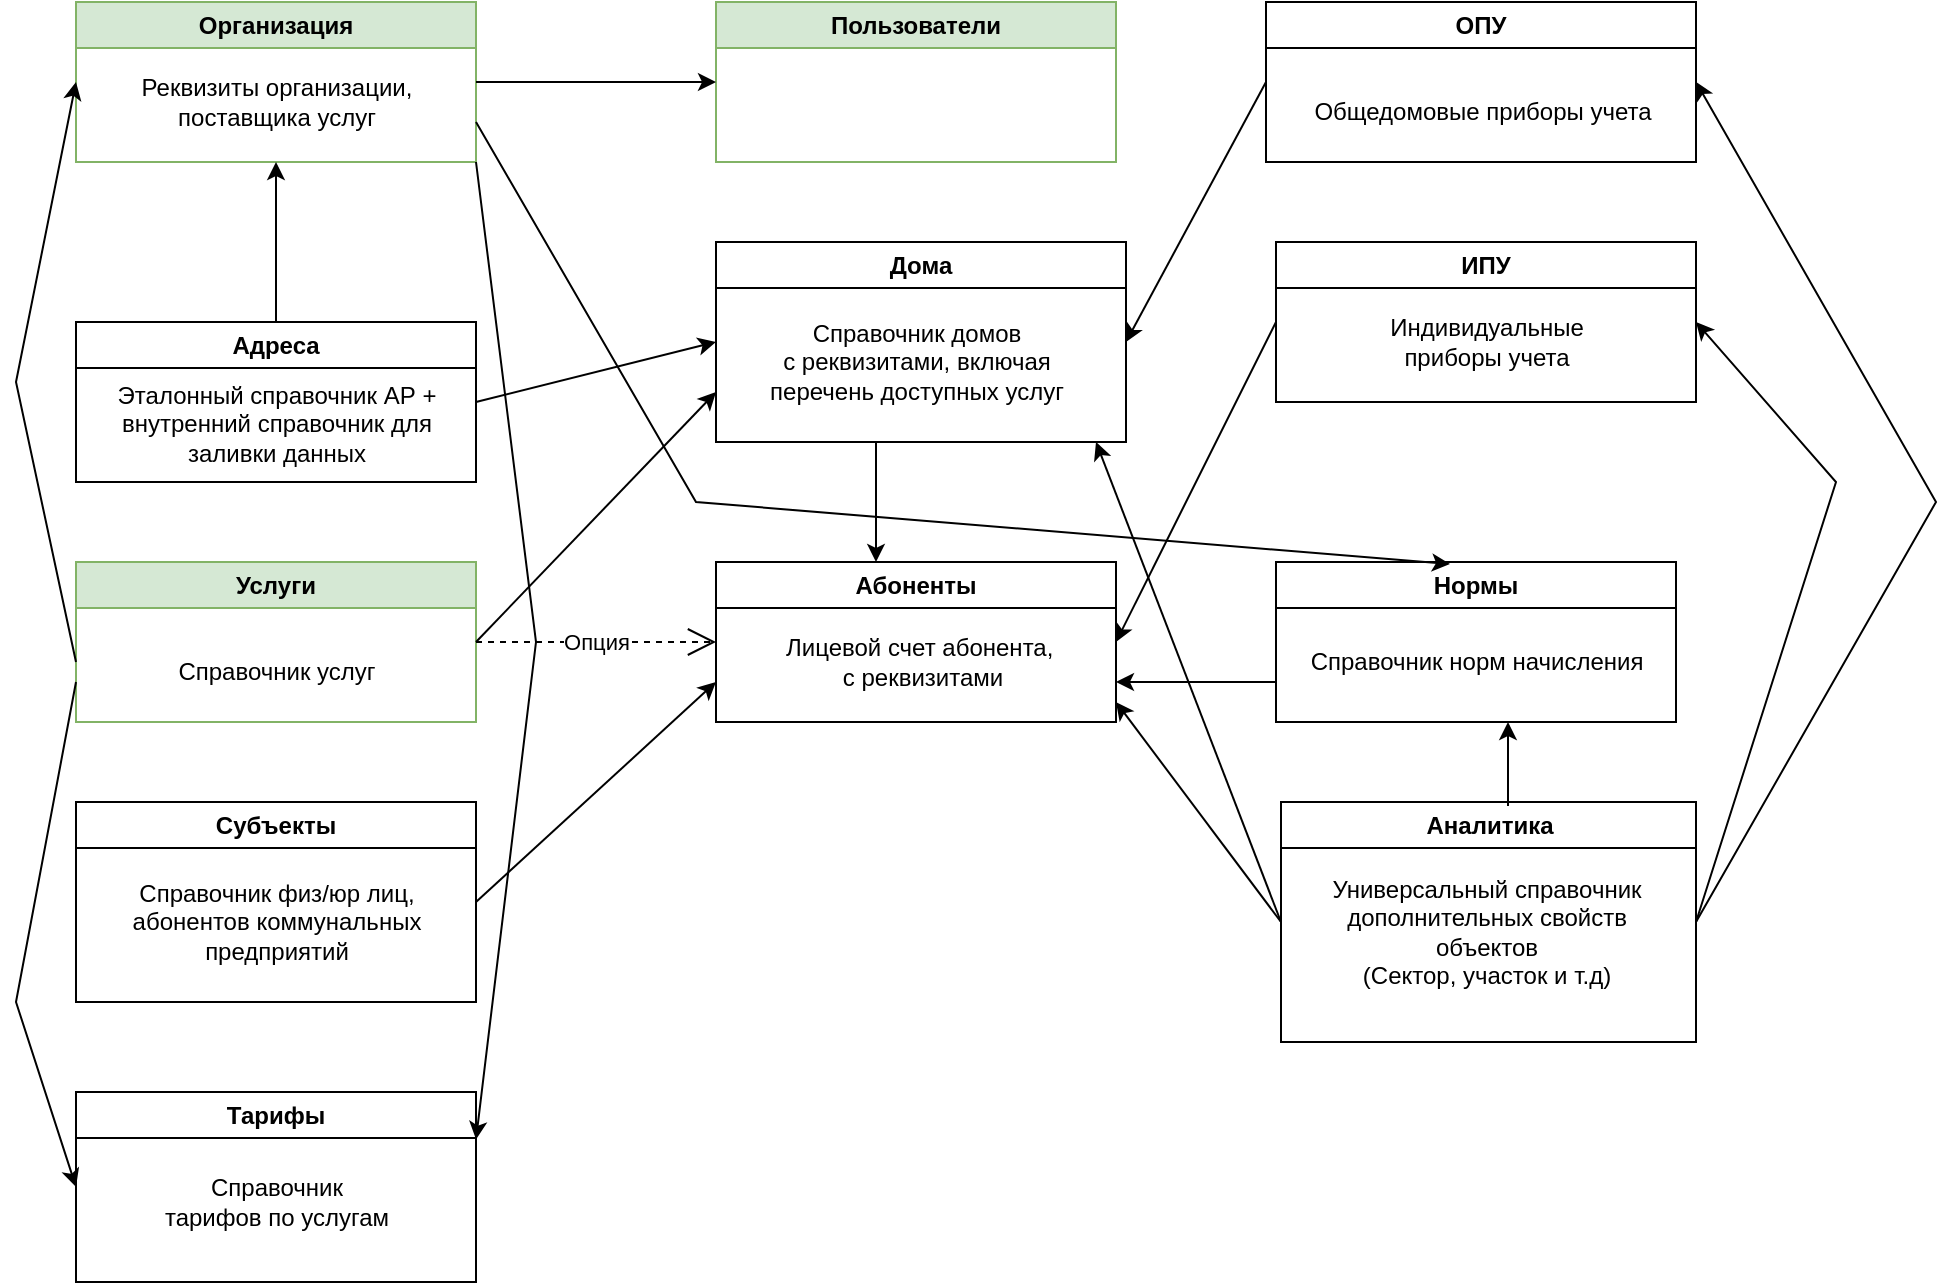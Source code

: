 <mxfile version="20.5.3" type="github">
  <diagram id="64LDJqX5XkjxfU7fRjSf" name="Страница 1">
    <mxGraphModel dx="1182" dy="764" grid="1" gridSize="10" guides="1" tooltips="1" connect="1" arrows="1" fold="1" page="1" pageScale="1" pageWidth="827" pageHeight="1169" math="0" shadow="0">
      <root>
        <mxCell id="0" />
        <mxCell id="1" parent="0" />
        <mxCell id="VVsT_AmObHCm8kMNTDGo-1" value="Организация" style="swimlane;whiteSpace=wrap;html=1;fillColor=#d5e8d4;strokeColor=#82b366;" vertex="1" parent="1">
          <mxGeometry x="40" y="40" width="200" height="80" as="geometry" />
        </mxCell>
        <mxCell id="VVsT_AmObHCm8kMNTDGo-2" value="&lt;div style=&quot;&quot;&gt;&lt;span style=&quot;background-color: initial;&quot;&gt;Реквизиты организации,&lt;/span&gt;&lt;/div&gt;&lt;div style=&quot;&quot;&gt;&lt;span style=&quot;background-color: initial;&quot;&gt;поставщика услуг&lt;/span&gt;&lt;/div&gt;" style="text;html=1;align=center;verticalAlign=middle;resizable=0;points=[];autosize=1;strokeColor=none;fillColor=none;" vertex="1" parent="VVsT_AmObHCm8kMNTDGo-1">
          <mxGeometry x="20" y="30" width="160" height="40" as="geometry" />
        </mxCell>
        <mxCell id="VVsT_AmObHCm8kMNTDGo-4" value="Пользователи" style="swimlane;whiteSpace=wrap;html=1;fillColor=#d5e8d4;strokeColor=#82b366;" vertex="1" parent="1">
          <mxGeometry x="360" y="40" width="200" height="80" as="geometry" />
        </mxCell>
        <mxCell id="VVsT_AmObHCm8kMNTDGo-5" value="" style="endArrow=classic;html=1;rounded=0;exitX=1;exitY=0.5;exitDx=0;exitDy=0;entryX=0;entryY=0.5;entryDx=0;entryDy=0;" edge="1" parent="1" source="VVsT_AmObHCm8kMNTDGo-1" target="VVsT_AmObHCm8kMNTDGo-4">
          <mxGeometry width="50" height="50" relative="1" as="geometry">
            <mxPoint x="390" y="430" as="sourcePoint" />
            <mxPoint x="440" y="380" as="targetPoint" />
          </mxGeometry>
        </mxCell>
        <mxCell id="VVsT_AmObHCm8kMNTDGo-6" value="Адреса" style="swimlane;whiteSpace=wrap;html=1;" vertex="1" parent="1">
          <mxGeometry x="40" y="200" width="200" height="80" as="geometry" />
        </mxCell>
        <mxCell id="VVsT_AmObHCm8kMNTDGo-7" value="Эталонный справочник АР +&lt;br&gt;внутренний справочник для&lt;br&gt;заливки данных" style="text;html=1;align=center;verticalAlign=middle;resizable=0;points=[];autosize=1;strokeColor=none;fillColor=none;" vertex="1" parent="VVsT_AmObHCm8kMNTDGo-6">
          <mxGeometry x="10" y="21" width="180" height="60" as="geometry" />
        </mxCell>
        <mxCell id="VVsT_AmObHCm8kMNTDGo-9" value="" style="endArrow=classic;html=1;rounded=0;exitX=0.5;exitY=0;exitDx=0;exitDy=0;entryX=0.5;entryY=1;entryDx=0;entryDy=0;" edge="1" parent="1" source="VVsT_AmObHCm8kMNTDGo-6" target="VVsT_AmObHCm8kMNTDGo-1">
          <mxGeometry width="50" height="50" relative="1" as="geometry">
            <mxPoint x="390" y="430" as="sourcePoint" />
            <mxPoint x="440" y="380" as="targetPoint" />
          </mxGeometry>
        </mxCell>
        <mxCell id="VVsT_AmObHCm8kMNTDGo-10" value="Услуги" style="swimlane;whiteSpace=wrap;html=1;fillColor=#d5e8d4;strokeColor=#82b366;" vertex="1" parent="1">
          <mxGeometry x="40" y="320" width="200" height="80" as="geometry" />
        </mxCell>
        <mxCell id="VVsT_AmObHCm8kMNTDGo-11" value="Справочник услуг" style="text;html=1;align=center;verticalAlign=middle;resizable=0;points=[];autosize=1;strokeColor=none;fillColor=none;" vertex="1" parent="VVsT_AmObHCm8kMNTDGo-10">
          <mxGeometry x="40" y="40" width="120" height="30" as="geometry" />
        </mxCell>
        <mxCell id="VVsT_AmObHCm8kMNTDGo-12" value="Дома" style="swimlane;whiteSpace=wrap;html=1;" vertex="1" parent="1">
          <mxGeometry x="360" y="160" width="205" height="100" as="geometry" />
        </mxCell>
        <mxCell id="VVsT_AmObHCm8kMNTDGo-13" value="Справочник домов&lt;br&gt;с реквизитами, включая &lt;br&gt;перечень доступных услуг" style="text;html=1;align=center;verticalAlign=middle;resizable=0;points=[];autosize=1;strokeColor=none;fillColor=none;" vertex="1" parent="VVsT_AmObHCm8kMNTDGo-12">
          <mxGeometry x="15" y="30" width="170" height="60" as="geometry" />
        </mxCell>
        <mxCell id="VVsT_AmObHCm8kMNTDGo-14" value="" style="endArrow=classic;html=1;rounded=0;exitX=1;exitY=0.5;exitDx=0;exitDy=0;entryX=0;entryY=0.5;entryDx=0;entryDy=0;" edge="1" parent="1" source="VVsT_AmObHCm8kMNTDGo-6" target="VVsT_AmObHCm8kMNTDGo-12">
          <mxGeometry width="50" height="50" relative="1" as="geometry">
            <mxPoint x="390" y="410" as="sourcePoint" />
            <mxPoint x="440" y="360" as="targetPoint" />
          </mxGeometry>
        </mxCell>
        <mxCell id="VVsT_AmObHCm8kMNTDGo-15" value="" style="endArrow=classic;html=1;rounded=0;exitX=1;exitY=0.5;exitDx=0;exitDy=0;entryX=0;entryY=0.75;entryDx=0;entryDy=0;" edge="1" parent="1" source="VVsT_AmObHCm8kMNTDGo-10" target="VVsT_AmObHCm8kMNTDGo-12">
          <mxGeometry width="50" height="50" relative="1" as="geometry">
            <mxPoint x="390" y="410" as="sourcePoint" />
            <mxPoint x="440" y="360" as="targetPoint" />
          </mxGeometry>
        </mxCell>
        <mxCell id="VVsT_AmObHCm8kMNTDGo-16" value="Субъекты" style="swimlane;whiteSpace=wrap;html=1;" vertex="1" parent="1">
          <mxGeometry x="40" y="440" width="200" height="100" as="geometry" />
        </mxCell>
        <mxCell id="VVsT_AmObHCm8kMNTDGo-17" value="Справочник физ/юр лиц,&lt;br&gt;абонентов коммунальных &lt;br&gt;предприятий" style="text;html=1;align=center;verticalAlign=middle;resizable=0;points=[];autosize=1;strokeColor=none;fillColor=none;" vertex="1" parent="VVsT_AmObHCm8kMNTDGo-16">
          <mxGeometry x="15" y="30" width="170" height="60" as="geometry" />
        </mxCell>
        <mxCell id="VVsT_AmObHCm8kMNTDGo-18" value="Абоненты" style="swimlane;whiteSpace=wrap;html=1;" vertex="1" parent="1">
          <mxGeometry x="360" y="320" width="200" height="80" as="geometry" />
        </mxCell>
        <mxCell id="VVsT_AmObHCm8kMNTDGo-23" value="Лицевой счет абонента,&amp;nbsp;&lt;br&gt;с реквизитами" style="text;html=1;align=center;verticalAlign=middle;resizable=0;points=[];autosize=1;strokeColor=none;fillColor=none;" vertex="1" parent="VVsT_AmObHCm8kMNTDGo-18">
          <mxGeometry x="22.5" y="30" width="160" height="40" as="geometry" />
        </mxCell>
        <mxCell id="VVsT_AmObHCm8kMNTDGo-19" value="" style="endArrow=classic;html=1;rounded=0;exitX=1;exitY=0.5;exitDx=0;exitDy=0;entryX=0;entryY=0.75;entryDx=0;entryDy=0;" edge="1" parent="1" source="VVsT_AmObHCm8kMNTDGo-16" target="VVsT_AmObHCm8kMNTDGo-18">
          <mxGeometry width="50" height="50" relative="1" as="geometry">
            <mxPoint x="390" y="400" as="sourcePoint" />
            <mxPoint x="440" y="350" as="targetPoint" />
          </mxGeometry>
        </mxCell>
        <mxCell id="VVsT_AmObHCm8kMNTDGo-20" value="" style="endArrow=classic;html=1;rounded=0;" edge="1" parent="1">
          <mxGeometry width="50" height="50" relative="1" as="geometry">
            <mxPoint x="440" y="260" as="sourcePoint" />
            <mxPoint x="440" y="320" as="targetPoint" />
          </mxGeometry>
        </mxCell>
        <mxCell id="VVsT_AmObHCm8kMNTDGo-22" value="" style="endArrow=classic;html=1;rounded=0;entryX=0;entryY=0.5;entryDx=0;entryDy=0;" edge="1" parent="1" target="VVsT_AmObHCm8kMNTDGo-1">
          <mxGeometry width="50" height="50" relative="1" as="geometry">
            <mxPoint x="40" y="370" as="sourcePoint" />
            <mxPoint x="440" y="350" as="targetPoint" />
            <Array as="points">
              <mxPoint x="10" y="230" />
            </Array>
          </mxGeometry>
        </mxCell>
        <mxCell id="VVsT_AmObHCm8kMNTDGo-27" value="Опция" style="endArrow=open;endSize=12;dashed=1;html=1;rounded=0;exitX=1;exitY=0.5;exitDx=0;exitDy=0;" edge="1" parent="1" source="VVsT_AmObHCm8kMNTDGo-10">
          <mxGeometry width="160" relative="1" as="geometry">
            <mxPoint x="330" y="360" as="sourcePoint" />
            <mxPoint x="360" y="360" as="targetPoint" />
          </mxGeometry>
        </mxCell>
        <mxCell id="VVsT_AmObHCm8kMNTDGo-28" value="ОПУ" style="swimlane;whiteSpace=wrap;html=1;" vertex="1" parent="1">
          <mxGeometry x="635" y="40" width="215" height="80" as="geometry" />
        </mxCell>
        <mxCell id="VVsT_AmObHCm8kMNTDGo-29" value="Общедомовые приборы учета" style="text;html=1;align=center;verticalAlign=middle;resizable=0;points=[];autosize=1;strokeColor=none;fillColor=none;" vertex="1" parent="VVsT_AmObHCm8kMNTDGo-28">
          <mxGeometry x="12.5" y="40" width="190" height="30" as="geometry" />
        </mxCell>
        <mxCell id="VVsT_AmObHCm8kMNTDGo-30" value="" style="endArrow=classic;html=1;rounded=0;exitX=0;exitY=0.5;exitDx=0;exitDy=0;entryX=1;entryY=0.5;entryDx=0;entryDy=0;" edge="1" parent="1" source="VVsT_AmObHCm8kMNTDGo-28" target="VVsT_AmObHCm8kMNTDGo-12">
          <mxGeometry width="50" height="50" relative="1" as="geometry">
            <mxPoint x="390" y="390" as="sourcePoint" />
            <mxPoint x="440" y="340" as="targetPoint" />
          </mxGeometry>
        </mxCell>
        <mxCell id="VVsT_AmObHCm8kMNTDGo-31" value="ИПУ" style="swimlane;whiteSpace=wrap;html=1;" vertex="1" parent="1">
          <mxGeometry x="640" y="160" width="210" height="80" as="geometry" />
        </mxCell>
        <mxCell id="VVsT_AmObHCm8kMNTDGo-32" value="Индивидуальные &lt;br&gt;приборы учета" style="text;html=1;align=center;verticalAlign=middle;resizable=0;points=[];autosize=1;strokeColor=none;fillColor=none;" vertex="1" parent="VVsT_AmObHCm8kMNTDGo-31">
          <mxGeometry x="45" y="30" width="120" height="40" as="geometry" />
        </mxCell>
        <mxCell id="VVsT_AmObHCm8kMNTDGo-33" value="" style="endArrow=classic;html=1;rounded=0;entryX=1;entryY=0.5;entryDx=0;entryDy=0;exitX=0;exitY=0.5;exitDx=0;exitDy=0;" edge="1" parent="1" source="VVsT_AmObHCm8kMNTDGo-31" target="VVsT_AmObHCm8kMNTDGo-18">
          <mxGeometry width="50" height="50" relative="1" as="geometry">
            <mxPoint x="390" y="380" as="sourcePoint" />
            <mxPoint x="440" y="330" as="targetPoint" />
          </mxGeometry>
        </mxCell>
        <mxCell id="VVsT_AmObHCm8kMNTDGo-34" value="Тарифы" style="swimlane;whiteSpace=wrap;html=1;" vertex="1" parent="1">
          <mxGeometry x="40" y="585" width="200" height="95" as="geometry" />
        </mxCell>
        <mxCell id="VVsT_AmObHCm8kMNTDGo-36" value="Справочник&lt;br&gt;тарифов по услугам" style="text;html=1;align=center;verticalAlign=middle;resizable=0;points=[];autosize=1;strokeColor=none;fillColor=none;" vertex="1" parent="VVsT_AmObHCm8kMNTDGo-34">
          <mxGeometry x="30" y="35" width="140" height="40" as="geometry" />
        </mxCell>
        <mxCell id="VVsT_AmObHCm8kMNTDGo-35" value="" style="endArrow=classic;html=1;rounded=0;exitX=0;exitY=0.75;exitDx=0;exitDy=0;entryX=0;entryY=0.5;entryDx=0;entryDy=0;" edge="1" parent="1" source="VVsT_AmObHCm8kMNTDGo-10" target="VVsT_AmObHCm8kMNTDGo-34">
          <mxGeometry width="50" height="50" relative="1" as="geometry">
            <mxPoint x="430" y="580" as="sourcePoint" />
            <mxPoint x="480" y="530" as="targetPoint" />
            <Array as="points">
              <mxPoint x="10" y="540" />
            </Array>
          </mxGeometry>
        </mxCell>
        <mxCell id="VVsT_AmObHCm8kMNTDGo-37" value="" style="endArrow=classic;html=1;rounded=0;exitX=1;exitY=1;exitDx=0;exitDy=0;entryX=1;entryY=0.25;entryDx=0;entryDy=0;" edge="1" parent="1" source="VVsT_AmObHCm8kMNTDGo-1" target="VVsT_AmObHCm8kMNTDGo-34">
          <mxGeometry width="50" height="50" relative="1" as="geometry">
            <mxPoint x="430" y="480" as="sourcePoint" />
            <mxPoint x="480" y="430" as="targetPoint" />
            <Array as="points">
              <mxPoint x="270" y="360" />
            </Array>
          </mxGeometry>
        </mxCell>
        <mxCell id="VVsT_AmObHCm8kMNTDGo-38" value="Нормы" style="swimlane;whiteSpace=wrap;html=1;" vertex="1" parent="1">
          <mxGeometry x="640" y="320" width="200" height="80" as="geometry" />
        </mxCell>
        <mxCell id="VVsT_AmObHCm8kMNTDGo-39" value="Справочник норм начисления" style="text;html=1;align=center;verticalAlign=middle;resizable=0;points=[];autosize=1;strokeColor=none;fillColor=none;" vertex="1" parent="VVsT_AmObHCm8kMNTDGo-38">
          <mxGeometry x="5" y="35" width="190" height="30" as="geometry" />
        </mxCell>
        <mxCell id="VVsT_AmObHCm8kMNTDGo-40" value="" style="endArrow=classic;html=1;rounded=0;exitX=1;exitY=0.75;exitDx=0;exitDy=0;entryX=0.435;entryY=0.013;entryDx=0;entryDy=0;entryPerimeter=0;" edge="1" parent="1" source="VVsT_AmObHCm8kMNTDGo-1" target="VVsT_AmObHCm8kMNTDGo-38">
          <mxGeometry width="50" height="50" relative="1" as="geometry">
            <mxPoint x="430" y="480" as="sourcePoint" />
            <mxPoint x="480" y="430" as="targetPoint" />
            <Array as="points">
              <mxPoint x="350" y="290" />
            </Array>
          </mxGeometry>
        </mxCell>
        <mxCell id="VVsT_AmObHCm8kMNTDGo-41" value="" style="endArrow=classic;html=1;rounded=0;exitX=0;exitY=0.75;exitDx=0;exitDy=0;entryX=1;entryY=0.75;entryDx=0;entryDy=0;" edge="1" parent="1" source="VVsT_AmObHCm8kMNTDGo-38" target="VVsT_AmObHCm8kMNTDGo-18">
          <mxGeometry width="50" height="50" relative="1" as="geometry">
            <mxPoint x="430" y="480" as="sourcePoint" />
            <mxPoint x="480" y="430" as="targetPoint" />
          </mxGeometry>
        </mxCell>
        <mxCell id="VVsT_AmObHCm8kMNTDGo-43" value="Аналитика" style="swimlane;whiteSpace=wrap;html=1;" vertex="1" parent="1">
          <mxGeometry x="642.5" y="440" width="207.5" height="120" as="geometry" />
        </mxCell>
        <mxCell id="VVsT_AmObHCm8kMNTDGo-44" value="Универсальный справочник&lt;br&gt;дополнительных свойств &lt;br&gt;объектов&lt;br&gt;(Сектор, участок и т.д)" style="text;html=1;align=center;verticalAlign=middle;resizable=0;points=[];autosize=1;strokeColor=none;fillColor=none;" vertex="1" parent="VVsT_AmObHCm8kMNTDGo-43">
          <mxGeometry x="12.5" y="30" width="180" height="70" as="geometry" />
        </mxCell>
        <mxCell id="VVsT_AmObHCm8kMNTDGo-45" value="" style="endArrow=classic;html=1;rounded=0;exitX=0;exitY=0.5;exitDx=0;exitDy=0;" edge="1" parent="1" source="VVsT_AmObHCm8kMNTDGo-43">
          <mxGeometry width="50" height="50" relative="1" as="geometry">
            <mxPoint x="430" y="450" as="sourcePoint" />
            <mxPoint x="560" y="390" as="targetPoint" />
          </mxGeometry>
        </mxCell>
        <mxCell id="VVsT_AmObHCm8kMNTDGo-46" value="" style="endArrow=classic;html=1;rounded=0;exitX=0;exitY=0.5;exitDx=0;exitDy=0;" edge="1" parent="1" source="VVsT_AmObHCm8kMNTDGo-43">
          <mxGeometry width="50" height="50" relative="1" as="geometry">
            <mxPoint x="430" y="450" as="sourcePoint" />
            <mxPoint x="550" y="260" as="targetPoint" />
          </mxGeometry>
        </mxCell>
        <mxCell id="VVsT_AmObHCm8kMNTDGo-47" value="" style="endArrow=classic;html=1;rounded=0;exitX=1;exitY=0.5;exitDx=0;exitDy=0;entryX=1;entryY=0.5;entryDx=0;entryDy=0;" edge="1" parent="1" source="VVsT_AmObHCm8kMNTDGo-43" target="VVsT_AmObHCm8kMNTDGo-28">
          <mxGeometry width="50" height="50" relative="1" as="geometry">
            <mxPoint x="430" y="450" as="sourcePoint" />
            <mxPoint x="480" y="400" as="targetPoint" />
            <Array as="points">
              <mxPoint x="970" y="290" />
            </Array>
          </mxGeometry>
        </mxCell>
        <mxCell id="VVsT_AmObHCm8kMNTDGo-48" value="" style="endArrow=classic;html=1;rounded=0;entryX=1;entryY=0.5;entryDx=0;entryDy=0;" edge="1" parent="1" target="VVsT_AmObHCm8kMNTDGo-31">
          <mxGeometry width="50" height="50" relative="1" as="geometry">
            <mxPoint x="850" y="500" as="sourcePoint" />
            <mxPoint x="480" y="400" as="targetPoint" />
            <Array as="points">
              <mxPoint x="920" y="280" />
            </Array>
          </mxGeometry>
        </mxCell>
        <mxCell id="VVsT_AmObHCm8kMNTDGo-49" value="" style="endArrow=classic;html=1;rounded=0;exitX=0.547;exitY=0.017;exitDx=0;exitDy=0;exitPerimeter=0;" edge="1" parent="1" source="VVsT_AmObHCm8kMNTDGo-43">
          <mxGeometry width="50" height="50" relative="1" as="geometry">
            <mxPoint x="430" y="450" as="sourcePoint" />
            <mxPoint x="756" y="400" as="targetPoint" />
          </mxGeometry>
        </mxCell>
      </root>
    </mxGraphModel>
  </diagram>
</mxfile>
